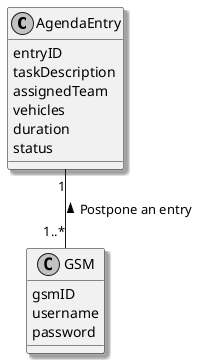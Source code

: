 @startuml
skinparam monochrome true
skinparam packageStyle rectangle
skinparam shadowing true
skinparam classAttributeIconSize 0

class AgendaEntry {
    entryID
    taskDescription
    assignedTeam
    vehicles
    duration
    status
}

class GSM {
    gsmID
    username
    password
}



AgendaEntry "1" -- "1..*" GSM : Postpone an entry <
@enduml
